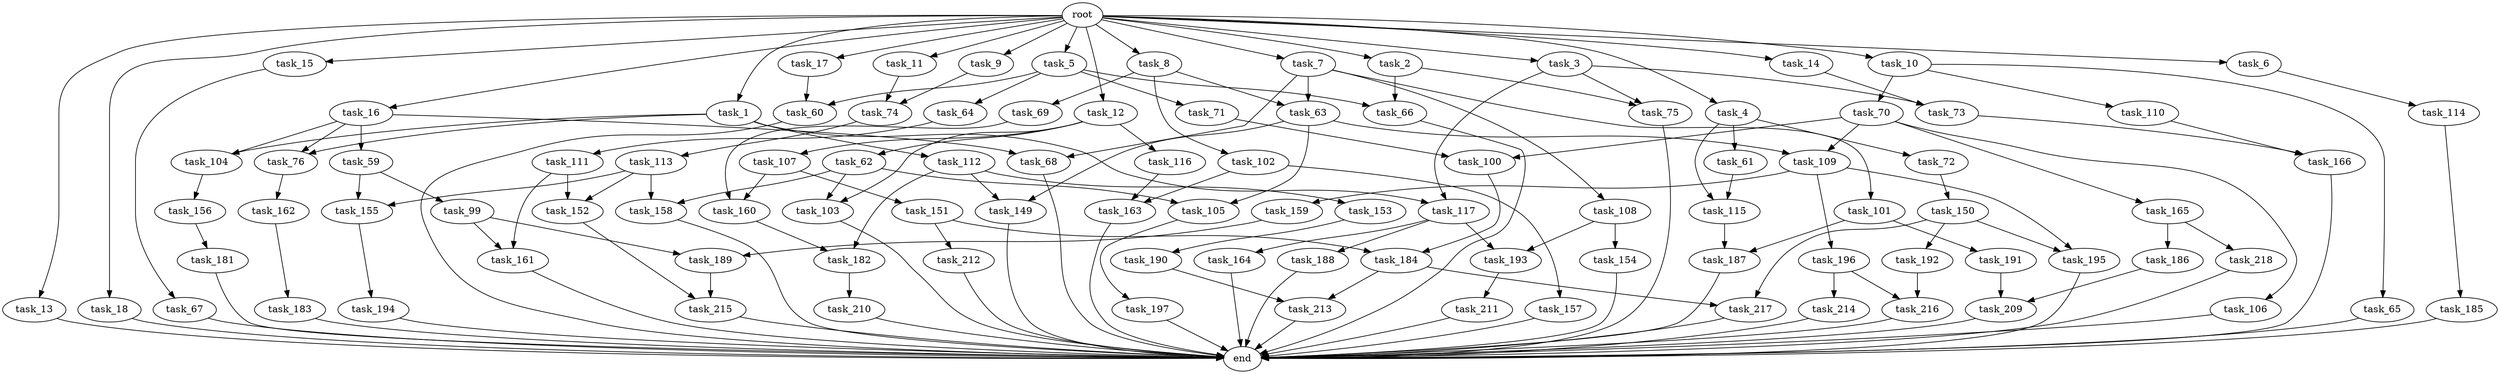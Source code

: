 digraph G {
  root [size="0.000000"];
  task_1 [size="10.240000"];
  task_2 [size="10.240000"];
  task_3 [size="10.240000"];
  task_4 [size="10.240000"];
  task_5 [size="10.240000"];
  task_6 [size="10.240000"];
  task_7 [size="10.240000"];
  task_8 [size="10.240000"];
  task_9 [size="10.240000"];
  task_10 [size="10.240000"];
  task_11 [size="10.240000"];
  task_12 [size="10.240000"];
  task_13 [size="10.240000"];
  task_14 [size="10.240000"];
  task_15 [size="10.240000"];
  task_16 [size="10.240000"];
  task_17 [size="10.240000"];
  task_18 [size="10.240000"];
  task_59 [size="6957847019.520000"];
  task_60 [size="8589934592.000000"];
  task_61 [size="1374389534.720000"];
  task_62 [size="4209067950.080000"];
  task_63 [size="9105330667.520000"];
  task_64 [size="5497558138.880000"];
  task_65 [size="1374389534.720000"];
  task_66 [size="6270652252.160000"];
  task_67 [size="4209067950.080000"];
  task_68 [size="9105330667.520000"];
  task_69 [size="6957847019.520000"];
  task_70 [size="1374389534.720000"];
  task_71 [size="5497558138.880000"];
  task_72 [size="1374389534.720000"];
  task_73 [size="11682311045.120001"];
  task_74 [size="3521873182.720000"];
  task_75 [size="3865470566.400000"];
  task_76 [size="7301444403.200000"];
  task_99 [size="3092376453.120000"];
  task_100 [size="1116691496.960000"];
  task_101 [size="2147483648.000000"];
  task_102 [size="6957847019.520000"];
  task_103 [size="7301444403.200000"];
  task_104 [size="7301444403.200000"];
  task_105 [size="10050223472.639999"];
  task_106 [size="343597383.680000"];
  task_107 [size="4209067950.080000"];
  task_108 [size="2147483648.000000"];
  task_109 [size="7301444403.200000"];
  task_110 [size="1374389534.720000"];
  task_111 [size="2147483648.000000"];
  task_112 [size="343597383.680000"];
  task_113 [size="5497558138.880000"];
  task_114 [size="5497558138.880000"];
  task_115 [size="3521873182.720000"];
  task_116 [size="4209067950.080000"];
  task_117 [size="3435973836.800000"];
  task_149 [size="7730941132.800000"];
  task_150 [size="3092376453.120000"];
  task_151 [size="6957847019.520000"];
  task_152 [size="15547781611.520000"];
  task_153 [size="773094113.280000"];
  task_154 [size="773094113.280000"];
  task_155 [size="11682311045.120001"];
  task_156 [size="4209067950.080000"];
  task_157 [size="6957847019.520000"];
  task_158 [size="11682311045.120001"];
  task_159 [size="8589934592.000000"];
  task_160 [size="11166914969.600000"];
  task_161 [size="7301444403.200000"];
  task_162 [size="8589934592.000000"];
  task_163 [size="13915694039.040001"];
  task_164 [size="343597383.680000"];
  task_165 [size="343597383.680000"];
  task_166 [size="7730941132.800000"];
  task_181 [size="5497558138.880000"];
  task_182 [size="2920577761.280000"];
  task_183 [size="773094113.280000"];
  task_184 [size="9105330667.520000"];
  task_185 [size="773094113.280000"];
  task_186 [size="8589934592.000000"];
  task_187 [size="10737418240.000000"];
  task_188 [size="343597383.680000"];
  task_189 [size="4552665333.760000"];
  task_190 [size="5497558138.880000"];
  task_191 [size="8589934592.000000"];
  task_192 [size="8589934592.000000"];
  task_193 [size="1116691496.960000"];
  task_194 [size="2147483648.000000"];
  task_195 [size="17179869184.000000"];
  task_196 [size="8589934592.000000"];
  task_197 [size="6957847019.520000"];
  task_209 [size="5583457484.800000"];
  task_210 [size="1374389534.720000"];
  task_211 [size="8589934592.000000"];
  task_212 [size="6957847019.520000"];
  task_213 [size="15547781611.520000"];
  task_214 [size="5497558138.880000"];
  task_215 [size="4466765987.840000"];
  task_216 [size="8589934592.000000"];
  task_217 [size="17179869184.000000"];
  task_218 [size="8589934592.000000"];
  end [size="0.000000"];

  root -> task_1 [size="1.000000"];
  root -> task_2 [size="1.000000"];
  root -> task_3 [size="1.000000"];
  root -> task_4 [size="1.000000"];
  root -> task_5 [size="1.000000"];
  root -> task_6 [size="1.000000"];
  root -> task_7 [size="1.000000"];
  root -> task_8 [size="1.000000"];
  root -> task_9 [size="1.000000"];
  root -> task_10 [size="1.000000"];
  root -> task_11 [size="1.000000"];
  root -> task_12 [size="1.000000"];
  root -> task_13 [size="1.000000"];
  root -> task_14 [size="1.000000"];
  root -> task_15 [size="1.000000"];
  root -> task_16 [size="1.000000"];
  root -> task_17 [size="1.000000"];
  root -> task_18 [size="1.000000"];
  task_1 -> task_76 [size="33554432.000000"];
  task_1 -> task_104 [size="33554432.000000"];
  task_1 -> task_112 [size="33554432.000000"];
  task_1 -> task_117 [size="33554432.000000"];
  task_2 -> task_66 [size="75497472.000000"];
  task_2 -> task_75 [size="75497472.000000"];
  task_3 -> task_73 [size="301989888.000000"];
  task_3 -> task_75 [size="301989888.000000"];
  task_3 -> task_117 [size="301989888.000000"];
  task_4 -> task_61 [size="134217728.000000"];
  task_4 -> task_72 [size="134217728.000000"];
  task_4 -> task_115 [size="134217728.000000"];
  task_5 -> task_60 [size="536870912.000000"];
  task_5 -> task_64 [size="536870912.000000"];
  task_5 -> task_66 [size="536870912.000000"];
  task_5 -> task_71 [size="536870912.000000"];
  task_6 -> task_114 [size="536870912.000000"];
  task_7 -> task_63 [size="209715200.000000"];
  task_7 -> task_68 [size="209715200.000000"];
  task_7 -> task_101 [size="209715200.000000"];
  task_7 -> task_108 [size="209715200.000000"];
  task_8 -> task_63 [size="679477248.000000"];
  task_8 -> task_69 [size="679477248.000000"];
  task_8 -> task_102 [size="679477248.000000"];
  task_9 -> task_74 [size="209715200.000000"];
  task_10 -> task_65 [size="134217728.000000"];
  task_10 -> task_70 [size="134217728.000000"];
  task_10 -> task_110 [size="134217728.000000"];
  task_11 -> task_74 [size="134217728.000000"];
  task_12 -> task_62 [size="411041792.000000"];
  task_12 -> task_103 [size="411041792.000000"];
  task_12 -> task_107 [size="411041792.000000"];
  task_12 -> task_116 [size="411041792.000000"];
  task_13 -> end [size="1.000000"];
  task_14 -> task_73 [size="838860800.000000"];
  task_15 -> task_67 [size="411041792.000000"];
  task_16 -> task_59 [size="679477248.000000"];
  task_16 -> task_68 [size="679477248.000000"];
  task_16 -> task_76 [size="679477248.000000"];
  task_16 -> task_104 [size="679477248.000000"];
  task_17 -> task_60 [size="301989888.000000"];
  task_18 -> end [size="1.000000"];
  task_59 -> task_99 [size="301989888.000000"];
  task_59 -> task_155 [size="301989888.000000"];
  task_60 -> end [size="1.000000"];
  task_61 -> task_115 [size="209715200.000000"];
  task_62 -> task_103 [size="301989888.000000"];
  task_62 -> task_105 [size="301989888.000000"];
  task_62 -> task_158 [size="301989888.000000"];
  task_63 -> task_105 [size="679477248.000000"];
  task_63 -> task_109 [size="679477248.000000"];
  task_63 -> task_149 [size="679477248.000000"];
  task_64 -> task_111 [size="209715200.000000"];
  task_65 -> end [size="1.000000"];
  task_66 -> end [size="1.000000"];
  task_67 -> end [size="1.000000"];
  task_68 -> end [size="1.000000"];
  task_69 -> task_160 [size="411041792.000000"];
  task_70 -> task_100 [size="33554432.000000"];
  task_70 -> task_106 [size="33554432.000000"];
  task_70 -> task_109 [size="33554432.000000"];
  task_70 -> task_165 [size="33554432.000000"];
  task_71 -> task_100 [size="75497472.000000"];
  task_72 -> task_150 [size="301989888.000000"];
  task_73 -> task_166 [size="75497472.000000"];
  task_74 -> task_113 [size="536870912.000000"];
  task_75 -> end [size="1.000000"];
  task_76 -> task_162 [size="838860800.000000"];
  task_99 -> task_161 [size="33554432.000000"];
  task_99 -> task_189 [size="33554432.000000"];
  task_100 -> task_184 [size="209715200.000000"];
  task_101 -> task_187 [size="838860800.000000"];
  task_101 -> task_191 [size="838860800.000000"];
  task_102 -> task_157 [size="679477248.000000"];
  task_102 -> task_163 [size="679477248.000000"];
  task_103 -> end [size="1.000000"];
  task_104 -> task_156 [size="411041792.000000"];
  task_105 -> task_197 [size="679477248.000000"];
  task_106 -> end [size="1.000000"];
  task_107 -> task_151 [size="679477248.000000"];
  task_107 -> task_160 [size="679477248.000000"];
  task_108 -> task_154 [size="75497472.000000"];
  task_108 -> task_193 [size="75497472.000000"];
  task_109 -> task_159 [size="838860800.000000"];
  task_109 -> task_195 [size="838860800.000000"];
  task_109 -> task_196 [size="838860800.000000"];
  task_110 -> task_166 [size="679477248.000000"];
  task_111 -> task_152 [size="679477248.000000"];
  task_111 -> task_161 [size="679477248.000000"];
  task_112 -> task_149 [size="75497472.000000"];
  task_112 -> task_153 [size="75497472.000000"];
  task_112 -> task_182 [size="75497472.000000"];
  task_113 -> task_152 [size="838860800.000000"];
  task_113 -> task_155 [size="838860800.000000"];
  task_113 -> task_158 [size="838860800.000000"];
  task_114 -> task_185 [size="75497472.000000"];
  task_115 -> task_187 [size="209715200.000000"];
  task_116 -> task_163 [size="679477248.000000"];
  task_117 -> task_164 [size="33554432.000000"];
  task_117 -> task_188 [size="33554432.000000"];
  task_117 -> task_193 [size="33554432.000000"];
  task_149 -> end [size="1.000000"];
  task_150 -> task_192 [size="838860800.000000"];
  task_150 -> task_195 [size="838860800.000000"];
  task_150 -> task_217 [size="838860800.000000"];
  task_151 -> task_184 [size="679477248.000000"];
  task_151 -> task_212 [size="679477248.000000"];
  task_152 -> task_215 [size="301989888.000000"];
  task_153 -> task_190 [size="536870912.000000"];
  task_154 -> end [size="1.000000"];
  task_155 -> task_194 [size="209715200.000000"];
  task_156 -> task_181 [size="536870912.000000"];
  task_157 -> end [size="1.000000"];
  task_158 -> end [size="1.000000"];
  task_159 -> task_189 [size="411041792.000000"];
  task_160 -> task_182 [size="209715200.000000"];
  task_161 -> end [size="1.000000"];
  task_162 -> task_183 [size="75497472.000000"];
  task_163 -> end [size="1.000000"];
  task_164 -> end [size="1.000000"];
  task_165 -> task_186 [size="838860800.000000"];
  task_165 -> task_218 [size="838860800.000000"];
  task_166 -> end [size="1.000000"];
  task_181 -> end [size="1.000000"];
  task_182 -> task_210 [size="134217728.000000"];
  task_183 -> end [size="1.000000"];
  task_184 -> task_213 [size="838860800.000000"];
  task_184 -> task_217 [size="838860800.000000"];
  task_185 -> end [size="1.000000"];
  task_186 -> task_209 [size="411041792.000000"];
  task_187 -> end [size="1.000000"];
  task_188 -> end [size="1.000000"];
  task_189 -> task_215 [size="134217728.000000"];
  task_190 -> task_213 [size="679477248.000000"];
  task_191 -> task_209 [size="134217728.000000"];
  task_192 -> task_216 [size="301989888.000000"];
  task_193 -> task_211 [size="838860800.000000"];
  task_194 -> end [size="1.000000"];
  task_195 -> end [size="1.000000"];
  task_196 -> task_214 [size="536870912.000000"];
  task_196 -> task_216 [size="536870912.000000"];
  task_197 -> end [size="1.000000"];
  task_209 -> end [size="1.000000"];
  task_210 -> end [size="1.000000"];
  task_211 -> end [size="1.000000"];
  task_212 -> end [size="1.000000"];
  task_213 -> end [size="1.000000"];
  task_214 -> end [size="1.000000"];
  task_215 -> end [size="1.000000"];
  task_216 -> end [size="1.000000"];
  task_217 -> end [size="1.000000"];
  task_218 -> end [size="1.000000"];
}
